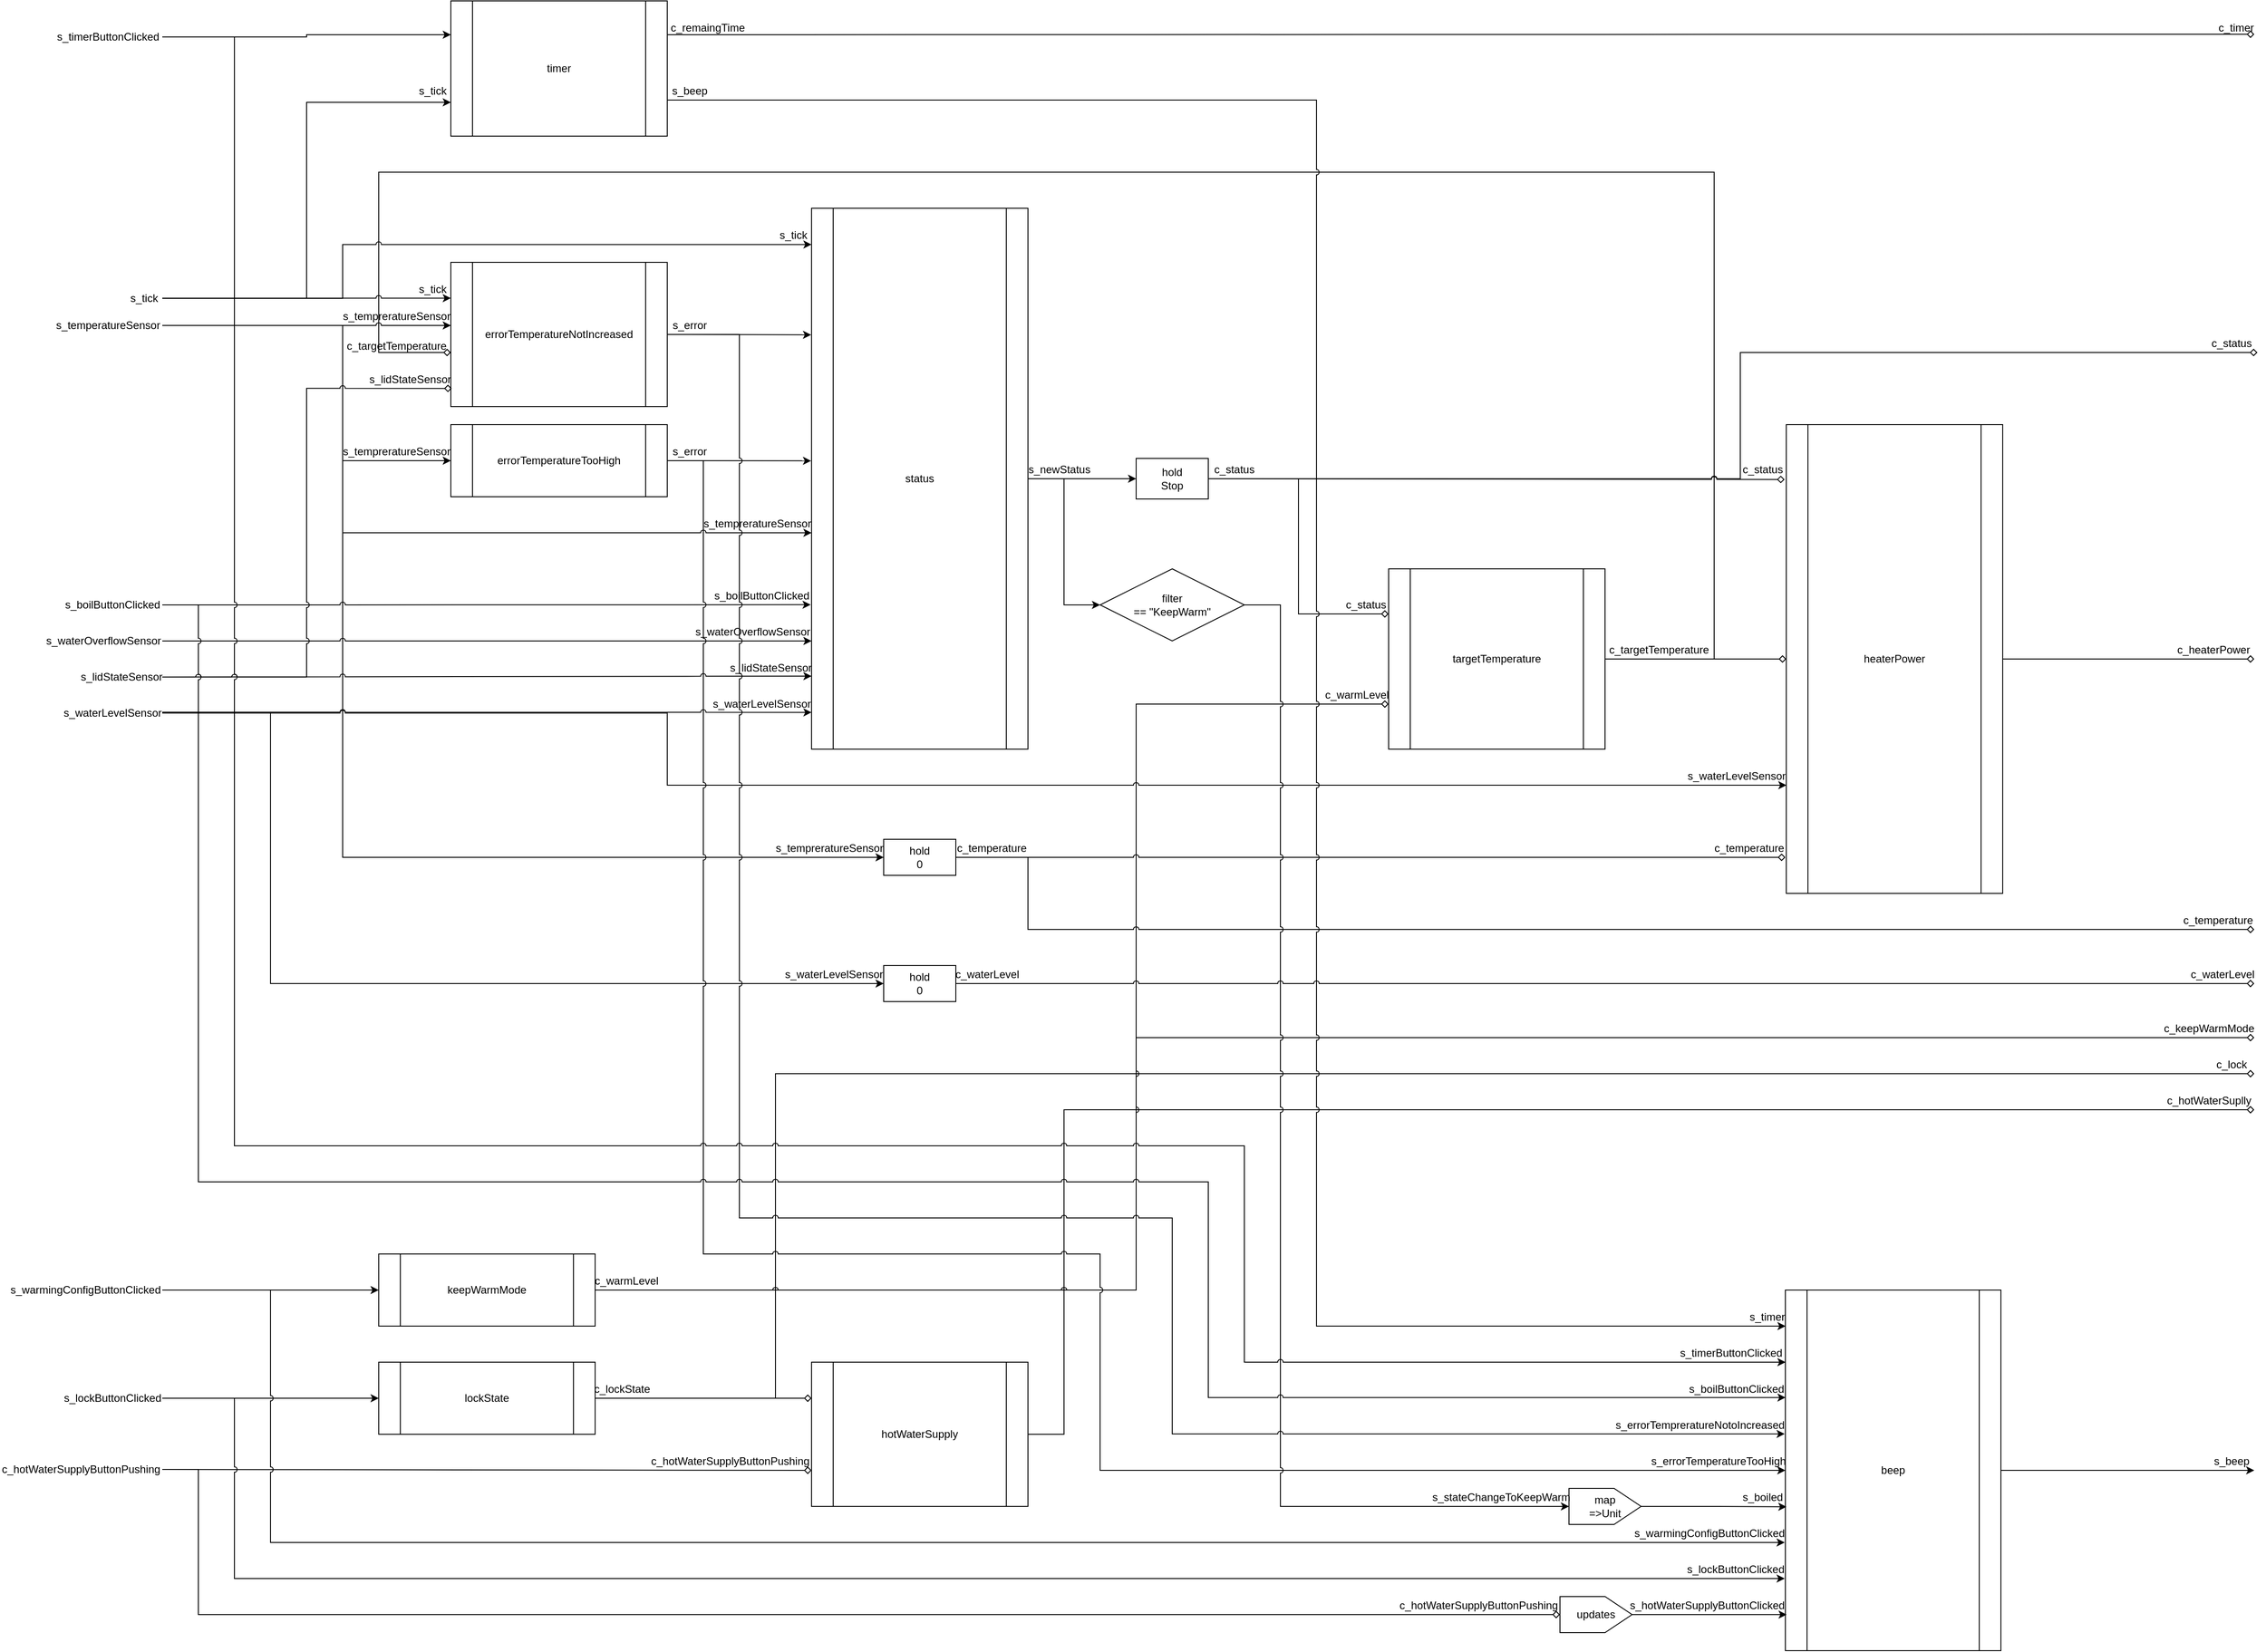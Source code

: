 <mxfile version="24.7.8">
  <diagram id="QysIo5Ru-xjiwgP6XU91" name="ページ1">
    <mxGraphModel dx="2242" dy="1546" grid="1" gridSize="10" guides="1" tooltips="1" connect="1" arrows="1" fold="1" page="1" pageScale="1" pageWidth="827" pageHeight="1169" math="0" shadow="0">
      <root>
        <mxCell id="0" />
        <mxCell id="1" parent="0" />
        <mxCell id="0gepcdCxPabm8broIg6b-1" value="errorTemperatureNotIncreased" style="shape=process;whiteSpace=wrap;html=1;backgroundOutline=1;rounded=0;" parent="1" vertex="1">
          <mxGeometry x="-480" y="-180" width="240" height="160" as="geometry" />
        </mxCell>
        <mxCell id="0gepcdCxPabm8broIg6b-114" style="edgeStyle=orthogonalEdgeStyle;rounded=0;orthogonalLoop=1;jettySize=auto;html=1;exitX=1;exitY=0.5;exitDx=0;exitDy=0;" parent="1" source="0gepcdCxPabm8broIg6b-2" edge="1">
          <mxGeometry relative="1" as="geometry">
            <mxPoint x="1520" y="1160" as="targetPoint" />
            <Array as="points">
              <mxPoint x="1520" y="1160" />
            </Array>
          </mxGeometry>
        </mxCell>
        <mxCell id="0gepcdCxPabm8broIg6b-2" value="beep" style="shape=process;whiteSpace=wrap;html=1;backgroundOutline=1;rounded=0;" parent="1" vertex="1">
          <mxGeometry x="1000" y="960" width="239" height="400" as="geometry" />
        </mxCell>
        <mxCell id="0gepcdCxPabm8broIg6b-93" style="edgeStyle=orthogonalEdgeStyle;rounded=0;orthogonalLoop=1;jettySize=auto;html=1;entryX=0;entryY=0.5;entryDx=0;entryDy=0;" parent="1" source="0gepcdCxPabm8broIg6b-3" target="0gepcdCxPabm8broIg6b-92" edge="1">
          <mxGeometry relative="1" as="geometry" />
        </mxCell>
        <mxCell id="0gepcdCxPabm8broIg6b-3" value="status" style="shape=process;whiteSpace=wrap;html=1;backgroundOutline=1;rounded=0;" parent="1" vertex="1">
          <mxGeometry x="-80" y="-240" width="240" height="600" as="geometry" />
        </mxCell>
        <mxCell id="0gepcdCxPabm8broIg6b-47" style="edgeStyle=orthogonalEdgeStyle;rounded=0;orthogonalLoop=1;jettySize=auto;html=1;endArrow=diamond;endFill=0;entryX=0;entryY=0.25;entryDx=0;entryDy=0;" parent="1" source="0gepcdCxPabm8broIg6b-4" target="0gepcdCxPabm8broIg6b-8" edge="1">
          <mxGeometry relative="1" as="geometry">
            <mxPoint x="-120" y="400" as="targetPoint" />
          </mxGeometry>
        </mxCell>
        <mxCell id="0gepcdCxPabm8broIg6b-140" style="edgeStyle=orthogonalEdgeStyle;rounded=0;orthogonalLoop=1;jettySize=auto;html=1;endArrow=diamond;endFill=0;jumpStyle=arc;" parent="1" source="0gepcdCxPabm8broIg6b-4" edge="1">
          <mxGeometry relative="1" as="geometry">
            <mxPoint x="1520" y="720" as="targetPoint" />
            <Array as="points">
              <mxPoint x="-120" y="1080" />
              <mxPoint x="-120" y="720" />
            </Array>
          </mxGeometry>
        </mxCell>
        <mxCell id="0gepcdCxPabm8broIg6b-4" value="lockState" style="shape=process;whiteSpace=wrap;html=1;backgroundOutline=1;rounded=0;" parent="1" vertex="1">
          <mxGeometry x="-560" y="1040" width="240" height="80" as="geometry" />
        </mxCell>
        <mxCell id="0gepcdCxPabm8broIg6b-81" style="edgeStyle=orthogonalEdgeStyle;rounded=0;orthogonalLoop=1;jettySize=auto;html=1;endArrow=diamond;endFill=0;" parent="1" source="0gepcdCxPabm8broIg6b-5" edge="1">
          <mxGeometry relative="1" as="geometry">
            <mxPoint x="1520" y="260" as="targetPoint" />
          </mxGeometry>
        </mxCell>
        <mxCell id="0gepcdCxPabm8broIg6b-5" value="heaterPower" style="shape=process;whiteSpace=wrap;html=1;backgroundOutline=1;rounded=0;" parent="1" vertex="1">
          <mxGeometry x="1001" width="240" height="520" as="geometry" />
        </mxCell>
        <mxCell id="0gepcdCxPabm8broIg6b-72" style="edgeStyle=orthogonalEdgeStyle;rounded=0;orthogonalLoop=1;jettySize=auto;html=1;exitX=1;exitY=0.5;exitDx=0;exitDy=0;endArrow=diamond;endFill=0;entryX=0;entryY=0.5;entryDx=0;entryDy=0;" parent="1" source="0gepcdCxPabm8broIg6b-6" target="0gepcdCxPabm8broIg6b-5" edge="1">
          <mxGeometry relative="1" as="geometry">
            <mxPoint x="920" y="259.588" as="targetPoint" />
          </mxGeometry>
        </mxCell>
        <mxCell id="0gepcdCxPabm8broIg6b-77" style="edgeStyle=orthogonalEdgeStyle;rounded=0;orthogonalLoop=1;jettySize=auto;html=1;endArrow=diamond;endFill=0;jumpStyle=arc;" parent="1" source="0gepcdCxPabm8broIg6b-6" edge="1">
          <mxGeometry relative="1" as="geometry">
            <mxPoint x="-480" y="-80" as="targetPoint" />
            <Array as="points">
              <mxPoint x="921" y="260" />
              <mxPoint x="921" y="-280" />
              <mxPoint x="-560" y="-280" />
              <mxPoint x="-560" y="-80" />
            </Array>
          </mxGeometry>
        </mxCell>
        <mxCell id="0gepcdCxPabm8broIg6b-6" value="targetTemperature" style="shape=process;whiteSpace=wrap;html=1;backgroundOutline=1;rounded=0;" parent="1" vertex="1">
          <mxGeometry x="560" y="160" width="240" height="200" as="geometry" />
        </mxCell>
        <mxCell id="0gepcdCxPabm8broIg6b-115" style="edgeStyle=orthogonalEdgeStyle;rounded=0;orthogonalLoop=1;jettySize=auto;html=1;exitX=1;exitY=0.25;exitDx=0;exitDy=0;endArrow=diamond;endFill=0;jumpStyle=arc;" parent="1" source="0gepcdCxPabm8broIg6b-7" edge="1">
          <mxGeometry relative="1" as="geometry">
            <mxPoint x="1520" y="-433" as="targetPoint" />
            <Array as="points">
              <mxPoint x="1520" y="-433" />
            </Array>
          </mxGeometry>
        </mxCell>
        <mxCell id="0gepcdCxPabm8broIg6b-7" value="timer" style="shape=process;whiteSpace=wrap;html=1;backgroundOutline=1;rounded=0;" parent="1" vertex="1">
          <mxGeometry x="-480" y="-470" width="240" height="150" as="geometry" />
        </mxCell>
        <mxCell id="0gepcdCxPabm8broIg6b-137" style="edgeStyle=orthogonalEdgeStyle;rounded=0;orthogonalLoop=1;jettySize=auto;html=1;endArrow=diamond;endFill=0;jumpStyle=arc;" parent="1" source="0gepcdCxPabm8broIg6b-8" edge="1">
          <mxGeometry relative="1" as="geometry">
            <mxPoint x="1520" y="760" as="targetPoint" />
            <Array as="points">
              <mxPoint x="200" y="1120" />
              <mxPoint x="200" y="760" />
            </Array>
          </mxGeometry>
        </mxCell>
        <mxCell id="0gepcdCxPabm8broIg6b-8" value="hotWaterSupply" style="shape=process;whiteSpace=wrap;html=1;backgroundOutline=1;rounded=0;" parent="1" vertex="1">
          <mxGeometry x="-80" y="1040" width="240" height="160" as="geometry" />
        </mxCell>
        <mxCell id="0gepcdCxPabm8broIg6b-46" style="edgeStyle=orthogonalEdgeStyle;rounded=0;orthogonalLoop=1;jettySize=auto;html=1;exitX=1;exitY=0.5;exitDx=0;exitDy=0;endArrow=diamond;endFill=0;entryX=0;entryY=0.75;entryDx=0;entryDy=0;" parent="1" source="0gepcdCxPabm8broIg6b-9" target="0gepcdCxPabm8broIg6b-6" edge="1">
          <mxGeometry relative="1" as="geometry">
            <mxPoint x="-110" y="480" as="targetPoint" />
            <Array as="points">
              <mxPoint x="280" y="960" />
              <mxPoint x="280" y="310" />
            </Array>
          </mxGeometry>
        </mxCell>
        <mxCell id="0gepcdCxPabm8broIg6b-143" style="edgeStyle=orthogonalEdgeStyle;rounded=0;orthogonalLoop=1;jettySize=auto;html=1;endArrow=diamond;endFill=0;jumpStyle=arc;" parent="1" source="0gepcdCxPabm8broIg6b-9" edge="1">
          <mxGeometry relative="1" as="geometry">
            <mxPoint x="1520" y="680" as="targetPoint" />
            <Array as="points">
              <mxPoint x="-430" y="960" />
              <mxPoint x="280" y="960" />
              <mxPoint x="280" y="680" />
            </Array>
          </mxGeometry>
        </mxCell>
        <mxCell id="0gepcdCxPabm8broIg6b-9" value="keepWarmMode" style="shape=process;whiteSpace=wrap;html=1;backgroundOutline=1;rounded=0;" parent="1" vertex="1">
          <mxGeometry x="-560" y="920" width="240" height="80" as="geometry" />
        </mxCell>
        <mxCell id="0gepcdCxPabm8broIg6b-35" style="edgeStyle=orthogonalEdgeStyle;rounded=0;orthogonalLoop=1;jettySize=auto;html=1;exitX=1;exitY=0.5;exitDx=0;exitDy=0;entryX=0;entryY=0.25;entryDx=0;entryDy=0;jumpStyle=arc;" parent="1" edge="1">
          <mxGeometry relative="1" as="geometry">
            <mxPoint x="-800" y="-140.26" as="sourcePoint" />
            <mxPoint x="-480" y="-140.26" as="targetPoint" />
            <Array as="points">
              <mxPoint x="-800" y="-140.26" />
            </Array>
          </mxGeometry>
        </mxCell>
        <mxCell id="0gepcdCxPabm8broIg6b-59" style="edgeStyle=orthogonalEdgeStyle;rounded=0;orthogonalLoop=1;jettySize=auto;html=1;exitX=1;exitY=0.5;exitDx=0;exitDy=0;entryX=0;entryY=0.75;entryDx=0;entryDy=0;jumpStyle=arc;" parent="1" source="0gepcdCxPabm8broIg6b-10" target="0gepcdCxPabm8broIg6b-7" edge="1">
          <mxGeometry relative="1" as="geometry">
            <Array as="points">
              <mxPoint x="-800" y="-140" />
              <mxPoint x="-640" y="-140" />
              <mxPoint x="-640" y="-358" />
            </Array>
          </mxGeometry>
        </mxCell>
        <mxCell id="0gepcdCxPabm8broIg6b-10" value="s_tick" style="text;html=1;align=center;verticalAlign=middle;whiteSpace=wrap;rounded=0;" parent="1" vertex="1">
          <mxGeometry x="-840" y="-150" width="40" height="20" as="geometry" />
        </mxCell>
        <mxCell id="0gepcdCxPabm8broIg6b-25" style="edgeStyle=orthogonalEdgeStyle;rounded=0;orthogonalLoop=1;jettySize=auto;html=1;entryX=0;entryY=0.5;entryDx=0;entryDy=0;jumpStyle=arc;" parent="1" source="0gepcdCxPabm8broIg6b-11" target="0gepcdCxPabm8broIg6b-24" edge="1">
          <mxGeometry relative="1" as="geometry">
            <Array as="points">
              <mxPoint x="-600" y="-110" />
              <mxPoint x="-600" y="480" />
            </Array>
          </mxGeometry>
        </mxCell>
        <mxCell id="0gepcdCxPabm8broIg6b-36" style="edgeStyle=orthogonalEdgeStyle;rounded=0;orthogonalLoop=1;jettySize=auto;html=1;jumpStyle=arc;" parent="1" source="0gepcdCxPabm8broIg6b-11" target="0gepcdCxPabm8broIg6b-1" edge="1">
          <mxGeometry relative="1" as="geometry">
            <Array as="points">
              <mxPoint x="-510" y="-110" />
              <mxPoint x="-510" y="-110" />
            </Array>
          </mxGeometry>
        </mxCell>
        <mxCell id="0gepcdCxPabm8broIg6b-38" style="edgeStyle=orthogonalEdgeStyle;rounded=0;orthogonalLoop=1;jettySize=auto;html=1;exitX=1;exitY=0.5;exitDx=0;exitDy=0;entryX=0;entryY=0.5;entryDx=0;entryDy=0;" parent="1" source="0gepcdCxPabm8broIg6b-11" target="0gepcdCxPabm8broIg6b-20" edge="1">
          <mxGeometry relative="1" as="geometry">
            <Array as="points">
              <mxPoint x="-600" y="-110" />
              <mxPoint x="-600" y="40" />
            </Array>
          </mxGeometry>
        </mxCell>
        <mxCell id="0gepcdCxPabm8broIg6b-11" value="s_temperatureSensor" style="text;html=1;align=center;verticalAlign=middle;whiteSpace=wrap;rounded=0;" parent="1" vertex="1">
          <mxGeometry x="-920" y="-120" width="120" height="20" as="geometry" />
        </mxCell>
        <mxCell id="0gepcdCxPabm8broIg6b-79" style="edgeStyle=orthogonalEdgeStyle;rounded=0;orthogonalLoop=1;jettySize=auto;html=1;jumpStyle=arc;" parent="1" source="0gepcdCxPabm8broIg6b-12" edge="1">
          <mxGeometry relative="1" as="geometry">
            <mxPoint x="1001.176" y="400" as="targetPoint" />
            <Array as="points">
              <mxPoint x="-240" y="320" />
              <mxPoint x="-240" y="400" />
            </Array>
          </mxGeometry>
        </mxCell>
        <mxCell id="0gepcdCxPabm8broIg6b-133" style="edgeStyle=orthogonalEdgeStyle;rounded=0;orthogonalLoop=1;jettySize=auto;html=1;entryX=0;entryY=0.5;entryDx=0;entryDy=0;" parent="1" source="0gepcdCxPabm8broIg6b-12" target="0gepcdCxPabm8broIg6b-132" edge="1">
          <mxGeometry relative="1" as="geometry">
            <Array as="points">
              <mxPoint x="-680" y="320" />
              <mxPoint x="-680" y="620" />
            </Array>
          </mxGeometry>
        </mxCell>
        <mxCell id="0gepcdCxPabm8broIg6b-12" value="s_waterLevelSensor" style="text;html=1;align=center;verticalAlign=middle;whiteSpace=wrap;rounded=0;" parent="1" vertex="1">
          <mxGeometry x="-910" y="310" width="110" height="20" as="geometry" />
        </mxCell>
        <mxCell id="0gepcdCxPabm8broIg6b-54" style="edgeStyle=orthogonalEdgeStyle;rounded=0;orthogonalLoop=1;jettySize=auto;html=1;entryX=0;entryY=0.8;entryDx=0;entryDy=0;entryPerimeter=0;exitX=1;exitY=0.5;exitDx=0;exitDy=0;jumpStyle=arc;" parent="1" source="0gepcdCxPabm8broIg6b-67" target="0gepcdCxPabm8broIg6b-3" edge="1">
          <mxGeometry relative="1" as="geometry">
            <mxPoint x="-120" y="280" as="targetPoint" />
            <mxPoint x="-720" y="240" as="sourcePoint" />
          </mxGeometry>
        </mxCell>
        <mxCell id="0gepcdCxPabm8broIg6b-13" value="s_lidStateSensor" style="text;html=1;align=center;verticalAlign=middle;whiteSpace=wrap;rounded=0;" parent="1" vertex="1">
          <mxGeometry x="-890" y="270" width="90" height="20" as="geometry" />
        </mxCell>
        <mxCell id="0gepcdCxPabm8broIg6b-52" style="edgeStyle=orthogonalEdgeStyle;rounded=0;orthogonalLoop=1;jettySize=auto;html=1;exitX=1;exitY=0.5;exitDx=0;exitDy=0;entryX=-0.004;entryY=0.733;entryDx=0;entryDy=0;entryPerimeter=0;jumpStyle=arc;" parent="1" source="0gepcdCxPabm8broIg6b-14" target="0gepcdCxPabm8broIg6b-3" edge="1">
          <mxGeometry relative="1" as="geometry">
            <mxPoint x="-120" y="200" as="targetPoint" />
          </mxGeometry>
        </mxCell>
        <mxCell id="0gepcdCxPabm8broIg6b-14" value="s_boilButtonClicked" style="text;html=1;align=center;verticalAlign=middle;whiteSpace=wrap;rounded=0;" parent="1" vertex="1">
          <mxGeometry x="-910" y="190" width="110" height="20" as="geometry" />
        </mxCell>
        <mxCell id="0gepcdCxPabm8broIg6b-58" style="edgeStyle=orthogonalEdgeStyle;rounded=0;orthogonalLoop=1;jettySize=auto;html=1;entryX=0;entryY=0.25;entryDx=0;entryDy=0;jumpStyle=arc;" parent="1" source="0gepcdCxPabm8broIg6b-15" target="0gepcdCxPabm8broIg6b-7" edge="1">
          <mxGeometry relative="1" as="geometry" />
        </mxCell>
        <mxCell id="0gepcdCxPabm8broIg6b-15" value="s_timerButtonClicked" style="text;html=1;align=center;verticalAlign=middle;whiteSpace=wrap;rounded=0;" parent="1" vertex="1">
          <mxGeometry x="-920" y="-440" width="120" height="20" as="geometry" />
        </mxCell>
        <mxCell id="0gepcdCxPabm8broIg6b-41" style="edgeStyle=orthogonalEdgeStyle;rounded=0;orthogonalLoop=1;jettySize=auto;html=1;jumpStyle=arc;" parent="1" source="0gepcdCxPabm8broIg6b-16" target="0gepcdCxPabm8broIg6b-9" edge="1">
          <mxGeometry relative="1" as="geometry">
            <Array as="points">
              <mxPoint x="-885" y="960" />
            </Array>
          </mxGeometry>
        </mxCell>
        <mxCell id="0gepcdCxPabm8broIg6b-16" value="s_warmingConfigButtonClicked" style="text;html=1;align=center;verticalAlign=middle;whiteSpace=wrap;rounded=0;" parent="1" vertex="1">
          <mxGeometry x="-970" y="950" width="170" height="20" as="geometry" />
        </mxCell>
        <mxCell id="0gepcdCxPabm8broIg6b-45" style="edgeStyle=orthogonalEdgeStyle;rounded=0;orthogonalLoop=1;jettySize=auto;html=1;entryX=0;entryY=0.5;entryDx=0;entryDy=0;exitX=1;exitY=0.5;exitDx=0;exitDy=0;jumpStyle=arc;" parent="1" source="0gepcdCxPabm8broIg6b-17" target="0gepcdCxPabm8broIg6b-4" edge="1">
          <mxGeometry relative="1" as="geometry" />
        </mxCell>
        <mxCell id="0gepcdCxPabm8broIg6b-17" value="s_lockButtonClicked" style="text;html=1;align=center;verticalAlign=middle;whiteSpace=wrap;rounded=0;" parent="1" vertex="1">
          <mxGeometry x="-910" y="1070" width="110" height="20" as="geometry" />
        </mxCell>
        <mxCell id="0gepcdCxPabm8broIg6b-51" style="edgeStyle=orthogonalEdgeStyle;rounded=0;orthogonalLoop=1;jettySize=auto;html=1;entryX=0;entryY=0.75;entryDx=0;entryDy=0;endArrow=diamond;endFill=0;jumpStyle=arc;" parent="1" source="0gepcdCxPabm8broIg6b-18" target="0gepcdCxPabm8broIg6b-8" edge="1">
          <mxGeometry relative="1" as="geometry" />
        </mxCell>
        <mxCell id="0gepcdCxPabm8broIg6b-86" style="edgeStyle=orthogonalEdgeStyle;rounded=0;orthogonalLoop=1;jettySize=auto;html=1;entryX=0.5;entryY=0;entryDx=0;entryDy=0;endArrow=diamond;endFill=0;exitX=1;exitY=0.5;exitDx=0;exitDy=0;jumpStyle=arc;" parent="1" source="0gepcdCxPabm8broIg6b-18" target="0gepcdCxPabm8broIg6b-84" edge="1">
          <mxGeometry relative="1" as="geometry">
            <Array as="points">
              <mxPoint x="-760" y="1159" />
              <mxPoint x="-760" y="1320" />
            </Array>
          </mxGeometry>
        </mxCell>
        <mxCell id="0gepcdCxPabm8broIg6b-18" value="c_hotWaterSupplyButtonPushing" style="text;html=1;align=center;verticalAlign=middle;whiteSpace=wrap;rounded=0;" parent="1" vertex="1">
          <mxGeometry x="-980" y="1149" width="180" height="20" as="geometry" />
        </mxCell>
        <mxCell id="0gepcdCxPabm8broIg6b-95" style="edgeStyle=orthogonalEdgeStyle;rounded=0;orthogonalLoop=1;jettySize=auto;html=1;entryX=0;entryY=0.5;entryDx=0;entryDy=0;exitX=1;exitY=0.5;exitDx=0;exitDy=0;jumpStyle=arc;" parent="1" source="0gepcdCxPabm8broIg6b-20" target="0gepcdCxPabm8broIg6b-2" edge="1">
          <mxGeometry relative="1" as="geometry">
            <mxPoint x="-200" y="40" as="sourcePoint" />
            <mxPoint x="1001" y="960" as="targetPoint" />
            <Array as="points">
              <mxPoint x="-200" y="40" />
              <mxPoint x="-200" y="920" />
              <mxPoint x="240" y="920" />
              <mxPoint x="240" y="1160" />
            </Array>
          </mxGeometry>
        </mxCell>
        <mxCell id="0gepcdCxPabm8broIg6b-20" value="errorTemperatureTooHigh" style="shape=process;whiteSpace=wrap;html=1;backgroundOutline=1;rounded=0;" parent="1" vertex="1">
          <mxGeometry x="-480" width="240" height="80" as="geometry" />
        </mxCell>
        <mxCell id="0gepcdCxPabm8broIg6b-80" style="edgeStyle=orthogonalEdgeStyle;rounded=0;orthogonalLoop=1;jettySize=auto;html=1;endArrow=diamond;endFill=0;jumpStyle=arc;" parent="1" source="0gepcdCxPabm8broIg6b-24" edge="1">
          <mxGeometry relative="1" as="geometry">
            <mxPoint x="1000" y="480" as="targetPoint" />
          </mxGeometry>
        </mxCell>
        <mxCell id="0gepcdCxPabm8broIg6b-121" style="edgeStyle=orthogonalEdgeStyle;rounded=0;orthogonalLoop=1;jettySize=auto;html=1;exitX=1;exitY=0.5;exitDx=0;exitDy=0;endArrow=diamond;endFill=0;jumpStyle=arc;" parent="1" source="0gepcdCxPabm8broIg6b-24" edge="1">
          <mxGeometry relative="1" as="geometry">
            <mxPoint x="1520" y="560" as="targetPoint" />
            <Array as="points">
              <mxPoint x="160" y="480" />
              <mxPoint x="160" y="560" />
            </Array>
          </mxGeometry>
        </mxCell>
        <mxCell id="0gepcdCxPabm8broIg6b-24" value="hold&lt;div&gt;0&lt;/div&gt;" style="rounded=0;whiteSpace=wrap;html=1;" parent="1" vertex="1">
          <mxGeometry y="460" width="80" height="40" as="geometry" />
        </mxCell>
        <mxCell id="0gepcdCxPabm8broIg6b-30" value="s_newStatus" style="text;html=1;align=center;verticalAlign=middle;whiteSpace=wrap;rounded=0;" parent="1" vertex="1">
          <mxGeometry x="160" y="40" width="70" height="20" as="geometry" />
        </mxCell>
        <mxCell id="0gepcdCxPabm8broIg6b-31" value="" style="endArrow=classic;html=1;rounded=0;exitX=1;exitY=0.5;exitDx=0;exitDy=0;entryX=0;entryY=0.5;entryDx=0;entryDy=0;" parent="1" source="0gepcdCxPabm8broIg6b-3" target="0gepcdCxPabm8broIg6b-32" edge="1">
          <mxGeometry width="50" height="50" relative="1" as="geometry">
            <mxPoint x="-250" y="440" as="sourcePoint" />
            <mxPoint x="120" y="140" as="targetPoint" />
          </mxGeometry>
        </mxCell>
        <mxCell id="0gepcdCxPabm8broIg6b-70" style="edgeStyle=orthogonalEdgeStyle;rounded=0;orthogonalLoop=1;jettySize=auto;html=1;endArrow=diamond;endFill=0;entryX=0;entryY=0.25;entryDx=0;entryDy=0;jumpStyle=arc;" parent="1" source="0gepcdCxPabm8broIg6b-32" target="0gepcdCxPabm8broIg6b-6" edge="1">
          <mxGeometry relative="1" as="geometry">
            <mxPoint x="520" y="60" as="targetPoint" />
          </mxGeometry>
        </mxCell>
        <mxCell id="0gepcdCxPabm8broIg6b-144" style="edgeStyle=orthogonalEdgeStyle;rounded=0;orthogonalLoop=1;jettySize=auto;html=1;endArrow=diamond;endFill=0;jumpStyle=arc;" parent="1" source="0gepcdCxPabm8broIg6b-32" edge="1">
          <mxGeometry relative="1" as="geometry">
            <mxPoint x="1523.478" y="-80.0" as="targetPoint" />
            <Array as="points">
              <mxPoint x="950" y="60" />
              <mxPoint x="950" y="-80" />
            </Array>
          </mxGeometry>
        </mxCell>
        <mxCell id="0gepcdCxPabm8broIg6b-32" value="hold&lt;div&gt;Stop&lt;/div&gt;" style="rounded=0;whiteSpace=wrap;html=1;" parent="1" vertex="1">
          <mxGeometry x="280" y="37.5" width="80" height="45" as="geometry" />
        </mxCell>
        <mxCell id="0gepcdCxPabm8broIg6b-44" value="c_warmLevel" style="text;html=1;align=center;verticalAlign=middle;whiteSpace=wrap;rounded=0;" parent="1" vertex="1">
          <mxGeometry x="-320" y="940" width="70" height="20" as="geometry" />
        </mxCell>
        <mxCell id="0gepcdCxPabm8broIg6b-48" value="c_lockState" style="text;html=1;align=center;verticalAlign=middle;whiteSpace=wrap;rounded=0;" parent="1" vertex="1">
          <mxGeometry x="-320" y="1060" width="60" height="20" as="geometry" />
        </mxCell>
        <mxCell id="0gepcdCxPabm8broIg6b-61" style="edgeStyle=orthogonalEdgeStyle;rounded=0;orthogonalLoop=1;jettySize=auto;html=1;entryX=-0.002;entryY=0.234;entryDx=0;entryDy=0;entryPerimeter=0;jumpStyle=arc;" parent="1" target="0gepcdCxPabm8broIg6b-3" edge="1">
          <mxGeometry relative="1" as="geometry">
            <mxPoint x="-240" y="-100" as="sourcePoint" />
          </mxGeometry>
        </mxCell>
        <mxCell id="0gepcdCxPabm8broIg6b-62" style="edgeStyle=orthogonalEdgeStyle;rounded=0;orthogonalLoop=1;jettySize=auto;html=1;entryX=-0.002;entryY=0.467;entryDx=0;entryDy=0;entryPerimeter=0;jumpStyle=arc;" parent="1" source="0gepcdCxPabm8broIg6b-20" target="0gepcdCxPabm8broIg6b-3" edge="1">
          <mxGeometry relative="1" as="geometry" />
        </mxCell>
        <mxCell id="0gepcdCxPabm8broIg6b-63" style="edgeStyle=orthogonalEdgeStyle;rounded=0;orthogonalLoop=1;jettySize=auto;html=1;entryX=0;entryY=0.067;entryDx=0;entryDy=0;entryPerimeter=0;jumpStyle=arc;" parent="1" source="0gepcdCxPabm8broIg6b-10" target="0gepcdCxPabm8broIg6b-3" edge="1">
          <mxGeometry relative="1" as="geometry">
            <Array as="points">
              <mxPoint x="-600" y="-140" />
              <mxPoint x="-600" y="-200" />
            </Array>
          </mxGeometry>
        </mxCell>
        <mxCell id="0gepcdCxPabm8broIg6b-64" style="edgeStyle=orthogonalEdgeStyle;rounded=0;orthogonalLoop=1;jettySize=auto;html=1;entryX=0;entryY=0.6;entryDx=0;entryDy=0;entryPerimeter=0;noJump=0;jumpStyle=arc;" parent="1" source="0gepcdCxPabm8broIg6b-11" target="0gepcdCxPabm8broIg6b-3" edge="1">
          <mxGeometry relative="1" as="geometry">
            <Array as="points">
              <mxPoint x="-600" y="-110" />
              <mxPoint x="-600" y="120" />
            </Array>
          </mxGeometry>
        </mxCell>
        <mxCell id="0gepcdCxPabm8broIg6b-66" style="edgeStyle=orthogonalEdgeStyle;rounded=0;orthogonalLoop=1;jettySize=auto;html=1;entryX=0;entryY=0.865;entryDx=0;entryDy=0;entryPerimeter=0;exitX=1;exitY=0.5;exitDx=0;exitDy=0;jumpStyle=arc;" parent="1" source="0gepcdCxPabm8broIg6b-13" target="0gepcdCxPabm8broIg6b-3" edge="1">
          <mxGeometry relative="1" as="geometry">
            <mxPoint x="-730" y="280" as="sourcePoint" />
            <mxPoint y="280" as="targetPoint" />
          </mxGeometry>
        </mxCell>
        <mxCell id="0gepcdCxPabm8broIg6b-67" value="s_waterOverflowSensor" style="text;html=1;align=center;verticalAlign=middle;whiteSpace=wrap;rounded=0;" parent="1" vertex="1">
          <mxGeometry x="-930" y="230" width="130" height="20" as="geometry" />
        </mxCell>
        <mxCell id="0gepcdCxPabm8broIg6b-68" style="edgeStyle=orthogonalEdgeStyle;rounded=0;orthogonalLoop=1;jettySize=auto;html=1;entryX=0;entryY=0.932;entryDx=0;entryDy=0;entryPerimeter=0;jumpStyle=arc;" parent="1" target="0gepcdCxPabm8broIg6b-3" edge="1">
          <mxGeometry relative="1" as="geometry">
            <mxPoint x="-800" y="319" as="sourcePoint" />
          </mxGeometry>
        </mxCell>
        <mxCell id="0gepcdCxPabm8broIg6b-71" value="c_status" style="text;html=1;align=center;verticalAlign=middle;whiteSpace=wrap;rounded=0;" parent="1" vertex="1">
          <mxGeometry x="364" y="40" width="50" height="20" as="geometry" />
        </mxCell>
        <mxCell id="0gepcdCxPabm8broIg6b-73" value="c_targetTemperature" style="text;html=1;align=center;verticalAlign=middle;whiteSpace=wrap;rounded=0;" parent="1" vertex="1">
          <mxGeometry x="800" y="237.5" width="120" height="25" as="geometry" />
        </mxCell>
        <mxCell id="0gepcdCxPabm8broIg6b-74" style="edgeStyle=orthogonalEdgeStyle;rounded=0;orthogonalLoop=1;jettySize=auto;html=1;exitX=1;exitY=0.5;exitDx=0;exitDy=0;entryX=-0.008;entryY=0.117;entryDx=0;entryDy=0;entryPerimeter=0;endArrow=diamond;endFill=0;jumpStyle=arc;" parent="1" source="0gepcdCxPabm8broIg6b-32" target="0gepcdCxPabm8broIg6b-5" edge="1">
          <mxGeometry relative="1" as="geometry" />
        </mxCell>
        <mxCell id="0gepcdCxPabm8broIg6b-84" value="updates" style="shape=offPageConnector;whiteSpace=wrap;html=1;direction=north;rounded=0;" parent="1" vertex="1">
          <mxGeometry x="750" y="1300" width="80" height="40" as="geometry" />
        </mxCell>
        <mxCell id="0gepcdCxPabm8broIg6b-87" style="edgeStyle=orthogonalEdgeStyle;rounded=0;orthogonalLoop=1;jettySize=auto;html=1;entryX=-0.003;entryY=0.8;entryDx=0;entryDy=0;entryPerimeter=0;jumpStyle=arc;" parent="1" source="0gepcdCxPabm8broIg6b-17" target="0gepcdCxPabm8broIg6b-2" edge="1">
          <mxGeometry relative="1" as="geometry">
            <mxPoint x="1000" y="1360" as="targetPoint" />
            <Array as="points">
              <mxPoint x="-720" y="1080" />
              <mxPoint x="-720" y="1280" />
            </Array>
          </mxGeometry>
        </mxCell>
        <mxCell id="0gepcdCxPabm8broIg6b-88" style="edgeStyle=orthogonalEdgeStyle;rounded=0;orthogonalLoop=1;jettySize=auto;html=1;entryX=-0.003;entryY=0.7;entryDx=0;entryDy=0;entryPerimeter=0;jumpStyle=arc;" parent="1" source="0gepcdCxPabm8broIg6b-16" target="0gepcdCxPabm8broIg6b-2" edge="1">
          <mxGeometry relative="1" as="geometry">
            <mxPoint x="1000" y="1320" as="targetPoint" />
            <Array as="points">
              <mxPoint x="-680" y="960" />
              <mxPoint x="-680" y="1240" />
            </Array>
          </mxGeometry>
        </mxCell>
        <mxCell id="0gepcdCxPabm8broIg6b-94" style="edgeStyle=orthogonalEdgeStyle;rounded=0;orthogonalLoop=1;jettySize=auto;html=1;entryX=0.5;entryY=0;entryDx=0;entryDy=0;jumpStyle=arc;" parent="1" source="0gepcdCxPabm8broIg6b-92" target="0gepcdCxPabm8broIg6b-173" edge="1">
          <mxGeometry relative="1" as="geometry">
            <mxPoint x="640" y="1200" as="targetPoint" />
            <Array as="points">
              <mxPoint x="440" y="200" />
              <mxPoint x="440" y="1200" />
            </Array>
          </mxGeometry>
        </mxCell>
        <mxCell id="0gepcdCxPabm8broIg6b-92" value="filter&lt;div&gt;== &quot;KeepWarm&quot;&lt;/div&gt;" style="rhombus;whiteSpace=wrap;html=1;rounded=0;" parent="1" vertex="1">
          <mxGeometry x="240" y="160" width="160" height="80" as="geometry" />
        </mxCell>
        <mxCell id="0gepcdCxPabm8broIg6b-102" style="edgeStyle=orthogonalEdgeStyle;rounded=0;orthogonalLoop=1;jettySize=auto;html=1;entryX=-0.003;entryY=0.399;entryDx=0;entryDy=0;entryPerimeter=0;jumpStyle=arc;" parent="1" source="0gepcdCxPabm8broIg6b-1" target="0gepcdCxPabm8broIg6b-2" edge="1">
          <mxGeometry relative="1" as="geometry">
            <Array as="points">
              <mxPoint x="-160" y="-100" />
              <mxPoint x="-160" y="880" />
              <mxPoint x="320" y="880" />
              <mxPoint x="320" y="1120" />
            </Array>
          </mxGeometry>
        </mxCell>
        <mxCell id="0gepcdCxPabm8broIg6b-104" style="edgeStyle=orthogonalEdgeStyle;rounded=0;orthogonalLoop=1;jettySize=auto;html=1;entryX=0.001;entryY=0.298;entryDx=0;entryDy=0;entryPerimeter=0;jumpStyle=arc;" parent="1" source="0gepcdCxPabm8broIg6b-14" target="0gepcdCxPabm8broIg6b-2" edge="1">
          <mxGeometry relative="1" as="geometry">
            <mxPoint x="1000" y="884" as="targetPoint" />
            <Array as="points">
              <mxPoint x="-760" y="200" />
              <mxPoint x="-760" y="840" />
              <mxPoint x="360" y="840" />
              <mxPoint x="360" y="1079" />
            </Array>
          </mxGeometry>
        </mxCell>
        <mxCell id="0gepcdCxPabm8broIg6b-106" style="edgeStyle=orthogonalEdgeStyle;rounded=0;orthogonalLoop=1;jettySize=auto;html=1;entryX=0.001;entryY=0.198;entryDx=0;entryDy=0;entryPerimeter=0;jumpStyle=arc;" parent="1" source="0gepcdCxPabm8broIg6b-15" target="0gepcdCxPabm8broIg6b-2" edge="1">
          <mxGeometry relative="1" as="geometry">
            <Array as="points">
              <mxPoint x="-720" y="-430" />
              <mxPoint x="-720" y="800" />
              <mxPoint x="400" y="800" />
              <mxPoint x="400" y="1040" />
              <mxPoint x="1000" y="1040" />
            </Array>
          </mxGeometry>
        </mxCell>
        <mxCell id="0gepcdCxPabm8broIg6b-107" style="edgeStyle=orthogonalEdgeStyle;rounded=0;orthogonalLoop=1;jettySize=auto;html=1;entryX=0.001;entryY=0.1;entryDx=0;entryDy=0;entryPerimeter=0;exitX=1;exitY=0.75;exitDx=0;exitDy=0;jumpStyle=arc;" parent="1" source="0gepcdCxPabm8broIg6b-7" target="0gepcdCxPabm8broIg6b-2" edge="1">
          <mxGeometry relative="1" as="geometry">
            <mxPoint x="-200" y="-360" as="sourcePoint" />
            <mxPoint x="1000" y="800" as="targetPoint" />
            <Array as="points">
              <mxPoint x="-240" y="-360" />
              <mxPoint x="480" y="-360" />
              <mxPoint x="480" y="1000" />
            </Array>
          </mxGeometry>
        </mxCell>
        <mxCell id="0gepcdCxPabm8broIg6b-108" style="edgeStyle=orthogonalEdgeStyle;rounded=0;orthogonalLoop=1;jettySize=auto;html=1;exitX=0.5;exitY=1;exitDx=0;exitDy=0;entryX=0.006;entryY=0.9;entryDx=0;entryDy=0;entryPerimeter=0;" parent="1" source="0gepcdCxPabm8broIg6b-84" target="0gepcdCxPabm8broIg6b-2" edge="1">
          <mxGeometry relative="1" as="geometry" />
        </mxCell>
        <mxCell id="0gepcdCxPabm8broIg6b-118" value="c_timer" style="text;html=1;align=center;verticalAlign=middle;whiteSpace=wrap;rounded=0;" parent="1" vertex="1">
          <mxGeometry x="1480" y="-450" width="40" height="20" as="geometry" />
        </mxCell>
        <mxCell id="0gepcdCxPabm8broIg6b-119" value="c_remaingTime" style="text;html=1;align=center;verticalAlign=middle;whiteSpace=wrap;rounded=0;" parent="1" vertex="1">
          <mxGeometry x="-240" y="-450" width="90" height="20" as="geometry" />
        </mxCell>
        <mxCell id="0gepcdCxPabm8broIg6b-120" value="s_beep" style="text;html=1;align=center;verticalAlign=middle;whiteSpace=wrap;rounded=0;" parent="1" vertex="1">
          <mxGeometry x="-240" y="-380" width="50" height="20" as="geometry" />
        </mxCell>
        <mxCell id="0gepcdCxPabm8broIg6b-122" value="c_temperature" style="text;html=1;align=center;verticalAlign=middle;whiteSpace=wrap;rounded=0;" parent="1" vertex="1">
          <mxGeometry x="80" y="460" width="80" height="20" as="geometry" />
        </mxCell>
        <mxCell id="0gepcdCxPabm8broIg6b-123" value="c_temperature" style="text;html=1;align=center;verticalAlign=middle;whiteSpace=wrap;rounded=0;" parent="1" vertex="1">
          <mxGeometry x="1440" y="540" width="80" height="20" as="geometry" />
        </mxCell>
        <mxCell id="0gepcdCxPabm8broIg6b-124" value="c_heaterPower" style="text;html=1;align=center;verticalAlign=middle;whiteSpace=wrap;rounded=0;" parent="1" vertex="1">
          <mxGeometry x="1430" y="240" width="90" height="20" as="geometry" />
        </mxCell>
        <mxCell id="0gepcdCxPabm8broIg6b-125" value="s_beep" style="text;html=1;align=center;verticalAlign=middle;whiteSpace=wrap;rounded=0;" parent="1" vertex="1">
          <mxGeometry x="1470" y="1140" width="50" height="20" as="geometry" />
        </mxCell>
        <mxCell id="0gepcdCxPabm8broIg6b-126" value="c_temperature" style="text;html=1;align=center;verticalAlign=middle;whiteSpace=wrap;rounded=0;" parent="1" vertex="1">
          <mxGeometry x="920" y="460" width="80" height="20" as="geometry" />
        </mxCell>
        <mxCell id="0gepcdCxPabm8broIg6b-127" value="s_waterLevelSensor" style="text;html=1;align=center;verticalAlign=middle;whiteSpace=wrap;rounded=0;" parent="1" vertex="1">
          <mxGeometry x="891" y="380" width="110" height="20" as="geometry" />
        </mxCell>
        <mxCell id="0gepcdCxPabm8broIg6b-128" value="c_status" style="text;html=1;align=center;verticalAlign=middle;whiteSpace=wrap;rounded=0;" parent="1" vertex="1">
          <mxGeometry x="950" y="40" width="50" height="20" as="geometry" />
        </mxCell>
        <mxCell id="0gepcdCxPabm8broIg6b-129" value="s_tick" style="text;html=1;align=center;verticalAlign=middle;whiteSpace=wrap;rounded=0;" parent="1" vertex="1">
          <mxGeometry x="-520" y="-160" width="40" height="20" as="geometry" />
        </mxCell>
        <mxCell id="0gepcdCxPabm8broIg6b-130" value="s_tick" style="text;html=1;align=center;verticalAlign=middle;whiteSpace=wrap;rounded=0;" parent="1" vertex="1">
          <mxGeometry x="-520" y="-380" width="40" height="20" as="geometry" />
        </mxCell>
        <mxCell id="0gepcdCxPabm8broIg6b-131" value="s_tick" style="text;html=1;align=center;verticalAlign=middle;whiteSpace=wrap;rounded=0;" parent="1" vertex="1">
          <mxGeometry x="-120" y="-220" width="40" height="20" as="geometry" />
        </mxCell>
        <mxCell id="0gepcdCxPabm8broIg6b-134" style="edgeStyle=orthogonalEdgeStyle;rounded=0;orthogonalLoop=1;jettySize=auto;html=1;endArrow=diamond;endFill=0;jumpStyle=arc;" parent="1" source="0gepcdCxPabm8broIg6b-132" edge="1">
          <mxGeometry relative="1" as="geometry">
            <mxPoint x="1520" y="620" as="targetPoint" />
          </mxGeometry>
        </mxCell>
        <mxCell id="0gepcdCxPabm8broIg6b-132" value="hold&lt;div&gt;0&lt;/div&gt;" style="rounded=0;whiteSpace=wrap;html=1;" parent="1" vertex="1">
          <mxGeometry y="600" width="80" height="40" as="geometry" />
        </mxCell>
        <mxCell id="0gepcdCxPabm8broIg6b-135" value="c_waterLevel" style="text;html=1;align=center;verticalAlign=middle;whiteSpace=wrap;rounded=0;" parent="1" vertex="1">
          <mxGeometry x="80" y="600" width="70" height="20" as="geometry" />
        </mxCell>
        <mxCell id="0gepcdCxPabm8broIg6b-136" value="c_waterLevel" style="text;html=1;align=center;verticalAlign=middle;whiteSpace=wrap;rounded=0;" parent="1" vertex="1">
          <mxGeometry x="1450" y="600" width="70" height="20" as="geometry" />
        </mxCell>
        <mxCell id="0gepcdCxPabm8broIg6b-138" value="c_keepWarmMode" style="text;html=1;align=center;verticalAlign=middle;whiteSpace=wrap;rounded=0;" parent="1" vertex="1">
          <mxGeometry x="1420" y="660" width="100" height="20" as="geometry" />
        </mxCell>
        <mxCell id="0gepcdCxPabm8broIg6b-139" value="c_hotWaterSuplly" style="text;html=1;align=center;verticalAlign=middle;whiteSpace=wrap;rounded=0;" parent="1" vertex="1">
          <mxGeometry x="1420" y="740" width="100" height="20" as="geometry" />
        </mxCell>
        <mxCell id="0gepcdCxPabm8broIg6b-142" value="c_lock" style="text;html=1;align=center;verticalAlign=middle;whiteSpace=wrap;rounded=0;" parent="1" vertex="1">
          <mxGeometry x="1470" y="700" width="50" height="20" as="geometry" />
        </mxCell>
        <mxCell id="0gepcdCxPabm8broIg6b-145" value="c_status" style="text;html=1;align=center;verticalAlign=middle;whiteSpace=wrap;rounded=0;" parent="1" vertex="1">
          <mxGeometry x="1470" y="-100" width="50" height="20" as="geometry" />
        </mxCell>
        <mxCell id="0gepcdCxPabm8broIg6b-146" value="s_tempreratureSensor" style="text;html=1;align=center;verticalAlign=middle;whiteSpace=wrap;rounded=0;" parent="1" vertex="1">
          <mxGeometry x="-600" y="-130" width="120" height="20" as="geometry" />
        </mxCell>
        <mxCell id="0gepcdCxPabm8broIg6b-148" value="s_tempreratureSensor" style="text;html=1;align=center;verticalAlign=middle;whiteSpace=wrap;rounded=0;" parent="1" vertex="1">
          <mxGeometry x="-600" y="20" width="120" height="20" as="geometry" />
        </mxCell>
        <mxCell id="0gepcdCxPabm8broIg6b-151" value="s_tempreratureSensor" style="text;html=1;align=center;verticalAlign=middle;whiteSpace=wrap;rounded=0;" parent="1" vertex="1">
          <mxGeometry x="-200" y="100" width="120" height="20" as="geometry" />
        </mxCell>
        <mxCell id="0gepcdCxPabm8broIg6b-152" value="s_tempreratureSensor" style="text;html=1;align=center;verticalAlign=middle;whiteSpace=wrap;rounded=0;" parent="1" vertex="1">
          <mxGeometry x="-120" y="460" width="120" height="20" as="geometry" />
        </mxCell>
        <mxCell id="0gepcdCxPabm8broIg6b-153" value="c_targetTemperature" style="text;html=1;align=center;verticalAlign=middle;whiteSpace=wrap;rounded=0;" parent="1" vertex="1">
          <mxGeometry x="-600" y="-100" width="120" height="25" as="geometry" />
        </mxCell>
        <mxCell id="0gepcdCxPabm8broIg6b-154" value="s_error" style="text;html=1;align=center;verticalAlign=middle;whiteSpace=wrap;rounded=0;" parent="1" vertex="1">
          <mxGeometry x="-240" y="-120" width="50" height="20" as="geometry" />
        </mxCell>
        <mxCell id="0gepcdCxPabm8broIg6b-155" value="s_error" style="text;html=1;align=center;verticalAlign=middle;whiteSpace=wrap;rounded=0;" parent="1" vertex="1">
          <mxGeometry x="-240" y="20" width="50" height="20" as="geometry" />
        </mxCell>
        <mxCell id="0gepcdCxPabm8broIg6b-156" value="s_boilButtonClicked" style="text;html=1;align=center;verticalAlign=middle;whiteSpace=wrap;rounded=0;" parent="1" vertex="1">
          <mxGeometry x="-190" y="180" width="110" height="20" as="geometry" />
        </mxCell>
        <mxCell id="0gepcdCxPabm8broIg6b-157" value="s_waterOverflowSensor" style="text;html=1;align=center;verticalAlign=middle;whiteSpace=wrap;rounded=0;" parent="1" vertex="1">
          <mxGeometry x="-210" y="220" width="130" height="20" as="geometry" />
        </mxCell>
        <mxCell id="0gepcdCxPabm8broIg6b-158" value="s_lidStateSensor" style="text;html=1;align=center;verticalAlign=middle;whiteSpace=wrap;rounded=0;" parent="1" vertex="1">
          <mxGeometry x="-170" y="260" width="90" height="20" as="geometry" />
        </mxCell>
        <mxCell id="0gepcdCxPabm8broIg6b-159" value="s_waterLevelSensor" style="text;html=1;align=center;verticalAlign=middle;whiteSpace=wrap;rounded=0;" parent="1" vertex="1">
          <mxGeometry x="-190" y="300" width="110" height="20" as="geometry" />
        </mxCell>
        <mxCell id="0gepcdCxPabm8broIg6b-160" value="s_waterLevelSensor" style="text;html=1;align=center;verticalAlign=middle;whiteSpace=wrap;rounded=0;" parent="1" vertex="1">
          <mxGeometry x="-110" y="600" width="110" height="20" as="geometry" />
        </mxCell>
        <mxCell id="0gepcdCxPabm8broIg6b-161" value="c_hotWaterSupplyButtonPushing" style="text;html=1;align=center;verticalAlign=middle;whiteSpace=wrap;rounded=0;" parent="1" vertex="1">
          <mxGeometry x="-260" y="1140" width="180" height="20" as="geometry" />
        </mxCell>
        <mxCell id="0gepcdCxPabm8broIg6b-162" value="c_hotWaterSupplyButtonPushing" style="text;html=1;align=center;verticalAlign=middle;whiteSpace=wrap;rounded=0;" parent="1" vertex="1">
          <mxGeometry x="570" y="1300" width="180" height="20" as="geometry" />
        </mxCell>
        <mxCell id="0gepcdCxPabm8broIg6b-163" value="s_lockButtonClicked" style="text;html=1;align=center;verticalAlign=middle;whiteSpace=wrap;rounded=0;" parent="1" vertex="1">
          <mxGeometry x="890" y="1260" width="110" height="20" as="geometry" />
        </mxCell>
        <mxCell id="0gepcdCxPabm8broIg6b-164" value="s_warmingConfigButtonClicked" style="text;html=1;align=center;verticalAlign=middle;whiteSpace=wrap;rounded=0;" parent="1" vertex="1">
          <mxGeometry x="831" y="1220" width="170" height="20" as="geometry" />
        </mxCell>
        <mxCell id="0gepcdCxPabm8broIg6b-165" value="s_boiled" style="text;html=1;align=center;verticalAlign=middle;whiteSpace=wrap;rounded=0;" parent="1" vertex="1">
          <mxGeometry x="950" y="1180" width="50" height="20" as="geometry" />
        </mxCell>
        <mxCell id="0gepcdCxPabm8broIg6b-166" value="s_errorTemperatureTooHigh" style="text;html=1;align=center;verticalAlign=middle;whiteSpace=wrap;rounded=0;" parent="1" vertex="1">
          <mxGeometry x="851" y="1140" width="150" height="20" as="geometry" />
        </mxCell>
        <mxCell id="0gepcdCxPabm8broIg6b-167" value="s_errorTempreratureNotoIncreased" style="text;html=1;align=center;verticalAlign=middle;whiteSpace=wrap;rounded=0;" parent="1" vertex="1">
          <mxGeometry x="810" y="1100" width="191" height="20" as="geometry" />
        </mxCell>
        <mxCell id="0gepcdCxPabm8broIg6b-168" value="s_boilButtonClicked" style="text;html=1;align=center;verticalAlign=middle;whiteSpace=wrap;rounded=0;" parent="1" vertex="1">
          <mxGeometry x="891" y="1060" width="110" height="20" as="geometry" />
        </mxCell>
        <mxCell id="0gepcdCxPabm8broIg6b-169" value="s_timerButtonClicked" style="text;html=1;align=center;verticalAlign=middle;whiteSpace=wrap;rounded=0;" parent="1" vertex="1">
          <mxGeometry x="880" y="1020" width="120" height="20" as="geometry" />
        </mxCell>
        <mxCell id="0gepcdCxPabm8broIg6b-170" value="s_timer" style="text;html=1;align=center;verticalAlign=middle;whiteSpace=wrap;rounded=0;" parent="1" vertex="1">
          <mxGeometry x="960" y="980" width="40" height="20" as="geometry" />
        </mxCell>
        <mxCell id="0gepcdCxPabm8broIg6b-171" value="s_hotWaterSupplyButtonClicked" style="text;html=1;align=center;verticalAlign=middle;whiteSpace=wrap;rounded=0;" parent="1" vertex="1">
          <mxGeometry x="825.5" y="1300" width="174.5" height="20" as="geometry" />
        </mxCell>
        <mxCell id="0gepcdCxPabm8broIg6b-176" style="edgeStyle=orthogonalEdgeStyle;rounded=0;orthogonalLoop=1;jettySize=auto;html=1;entryX=0.005;entryY=0.601;entryDx=0;entryDy=0;entryPerimeter=0;" parent="1" source="0gepcdCxPabm8broIg6b-173" target="0gepcdCxPabm8broIg6b-2" edge="1">
          <mxGeometry relative="1" as="geometry">
            <mxPoint x="990" y="1200" as="targetPoint" />
          </mxGeometry>
        </mxCell>
        <mxCell id="0gepcdCxPabm8broIg6b-173" value="map&lt;div&gt;=&amp;gt;Unit&lt;/div&gt;" style="shape=offPageConnector;whiteSpace=wrap;html=1;direction=north;rounded=0;" parent="1" vertex="1">
          <mxGeometry x="760" y="1180" width="80" height="40" as="geometry" />
        </mxCell>
        <mxCell id="0gepcdCxPabm8broIg6b-177" value="s_stateChangeToKeepWarm" style="text;html=1;align=center;verticalAlign=middle;whiteSpace=wrap;rounded=0;" parent="1" vertex="1">
          <mxGeometry x="610" y="1180" width="150" height="20" as="geometry" />
        </mxCell>
        <mxCell id="0gepcdCxPabm8broIg6b-178" value="c_status" style="text;html=1;align=center;verticalAlign=middle;whiteSpace=wrap;rounded=0;" parent="1" vertex="1">
          <mxGeometry x="510" y="190" width="50" height="20" as="geometry" />
        </mxCell>
        <mxCell id="0gepcdCxPabm8broIg6b-179" value="c_warmLevel" style="text;html=1;align=center;verticalAlign=middle;whiteSpace=wrap;rounded=0;" parent="1" vertex="1">
          <mxGeometry x="490" y="290" width="70" height="20" as="geometry" />
        </mxCell>
        <mxCell id="18H0VnbIuCmmbjSx1w0s-4" style="edgeStyle=orthogonalEdgeStyle;shape=connector;rounded=0;jumpStyle=arc;orthogonalLoop=1;jettySize=auto;html=1;entryX=0.004;entryY=0.874;entryDx=0;entryDy=0;entryPerimeter=0;strokeColor=default;align=center;verticalAlign=middle;fontFamily=Helvetica;fontSize=11;fontColor=default;labelBackgroundColor=default;endArrow=diamond;endFill=0;" edge="1" parent="1" source="0gepcdCxPabm8broIg6b-13" target="0gepcdCxPabm8broIg6b-1">
          <mxGeometry relative="1" as="geometry" />
        </mxCell>
        <mxCell id="18H0VnbIuCmmbjSx1w0s-5" value="s_lidStateSensor" style="text;html=1;align=center;verticalAlign=middle;whiteSpace=wrap;rounded=0;" vertex="1" parent="1">
          <mxGeometry x="-570" y="-60" width="90" height="20" as="geometry" />
        </mxCell>
      </root>
    </mxGraphModel>
  </diagram>
</mxfile>
